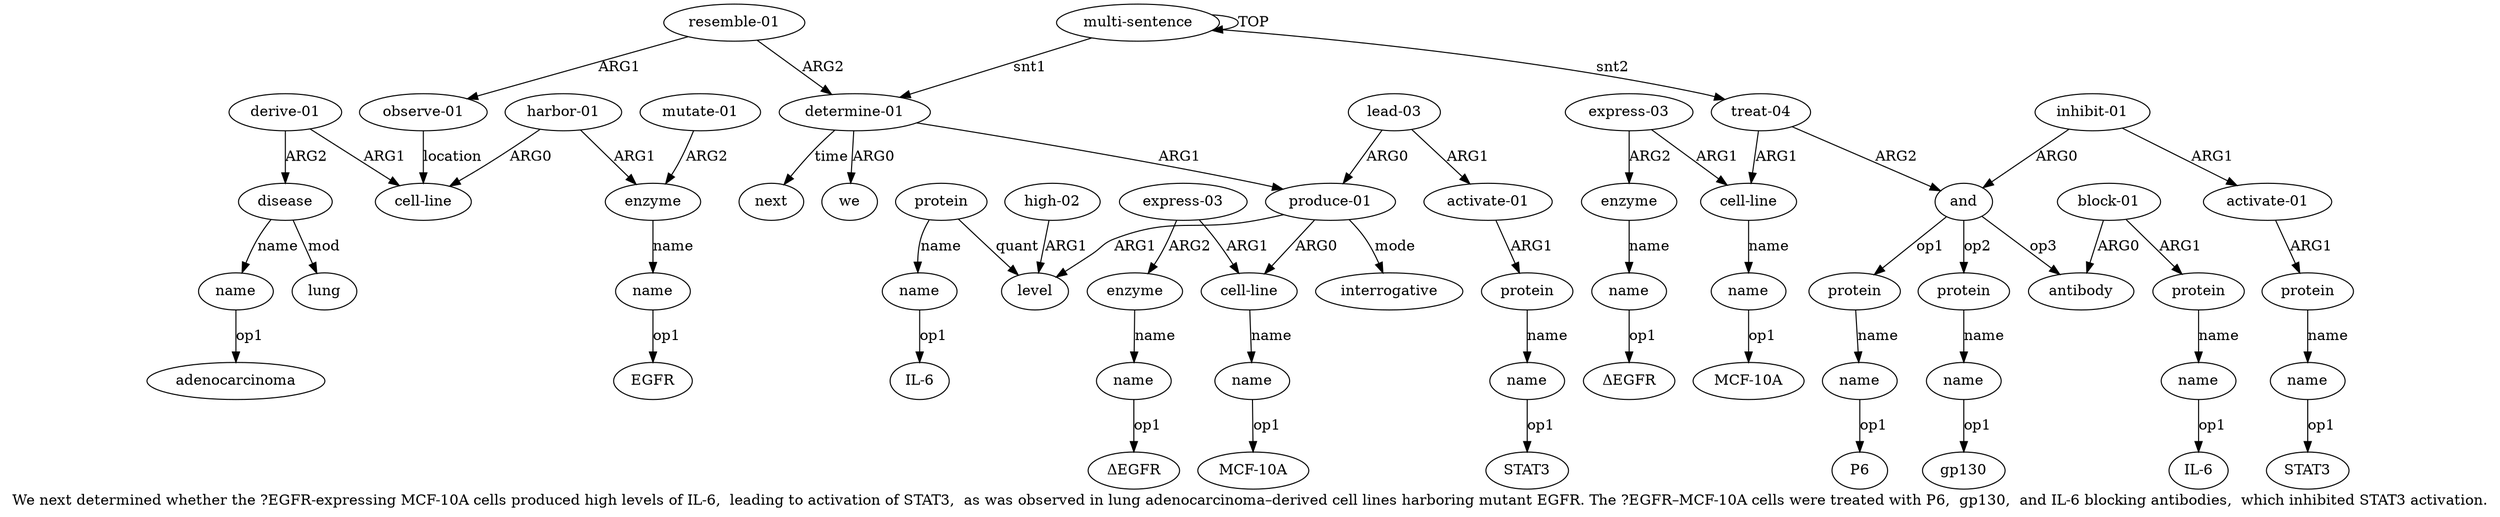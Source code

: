 digraph  {
	graph [label="We next determined whether the ?EGFR-expressing MCF-10A cells produced high levels of IL-6,  leading to activation of STAT3,  as \
was observed in lung adenocarcinoma–derived cell lines harboring mutant EGFR. The ?EGFR–MCF-10A cells were treated with P6,  \
gp130,  and IL-6 blocking antibodies,  which inhibited STAT3 activation."];
	node [label="\N"];
	a20	 [color=black,
		gold_ind=20,
		gold_label="derive-01",
		label="derive-01",
		test_ind=20,
		test_label="derive-01"];
	a21	 [color=black,
		gold_ind=21,
		gold_label=disease,
		label=disease,
		test_ind=21,
		test_label=disease];
	a20 -> a21 [key=0,
	color=black,
	gold_label=ARG2,
	label=ARG2,
	test_label=ARG2];
a19 [color=black,
	gold_ind=19,
	gold_label="cell-line",
	label="cell-line",
	test_ind=19,
	test_label="cell-line"];
a20 -> a19 [key=0,
color=black,
gold_label=ARG1,
label=ARG1,
test_label=ARG1];
a22 [color=black,
gold_ind=22,
gold_label=name,
label=name,
test_ind=22,
test_label=name];
a21 -> a22 [key=0,
color=black,
gold_label=name,
label=name,
test_label=name];
a23 [color=black,
gold_ind=23,
gold_label=lung,
label=lung,
test_ind=23,
test_label=lung];
a21 -> a23 [key=0,
color=black,
gold_label=mod,
label=mod,
test_label=mod];
"a22 adenocarcinoma" [color=black,
gold_ind=-1,
gold_label=adenocarcinoma,
label=adenocarcinoma,
test_ind=-1,
test_label=adenocarcinoma];
a22 -> "a22 adenocarcinoma" [key=0,
color=black,
gold_label=op1,
label=op1,
test_label=op1];
a24 [color=black,
gold_ind=24,
gold_label="harbor-01",
label="harbor-01",
test_ind=24,
test_label="harbor-01"];
a25 [color=black,
gold_ind=25,
gold_label=enzyme,
label=enzyme,
test_ind=25,
test_label=enzyme];
a24 -> a25 [key=0,
color=black,
gold_label=ARG1,
label=ARG1,
test_label=ARG1];
a24 -> a19 [key=0,
color=black,
gold_label=ARG0,
label=ARG0,
test_label=ARG0];
a26 [color=black,
gold_ind=26,
gold_label=name,
label=name,
test_ind=26,
test_label=name];
a25 -> a26 [key=0,
color=black,
gold_label=name,
label=name,
test_label=name];
"a26 EGFR" [color=black,
gold_ind=-1,
gold_label=EGFR,
label=EGFR,
test_ind=-1,
test_label=EGFR];
a26 -> "a26 EGFR" [key=0,
color=black,
gold_label=op1,
label=op1,
test_label=op1];
a27 [color=black,
gold_ind=27,
gold_label="mutate-01",
label="mutate-01",
test_ind=27,
test_label="mutate-01"];
a27 -> a25 [key=0,
color=black,
gold_label=ARG2,
label=ARG2,
test_label=ARG2];
a28 [color=black,
gold_ind=28,
gold_label=next,
label=next,
test_ind=28,
test_label=next];
a29 [color=black,
gold_ind=29,
gold_label="treat-04",
label="treat-04",
test_ind=29,
test_label="treat-04"];
a30 [color=black,
gold_ind=30,
gold_label="cell-line",
label="cell-line",
test_ind=30,
test_label="cell-line"];
a29 -> a30 [key=0,
color=black,
gold_label=ARG1,
label=ARG1,
test_label=ARG1];
a35 [color=black,
gold_ind=35,
gold_label=and,
label=and,
test_ind=35,
test_label=and];
a29 -> a35 [key=0,
color=black,
gold_label=ARG2,
label=ARG2,
test_label=ARG2];
a31 [color=black,
gold_ind=31,
gold_label=name,
label=name,
test_ind=31,
test_label=name];
"a31 MCF-10A" [color=black,
gold_ind=-1,
gold_label="MCF-10A",
label="MCF-10A",
test_ind=-1,
test_label="MCF-10A"];
a31 -> "a31 MCF-10A" [key=0,
color=black,
gold_label=op1,
label=op1,
test_label=op1];
a30 -> a31 [key=0,
color=black,
gold_label=name,
label=name,
test_label=name];
"a43 IL-6" [color=black,
gold_ind=-1,
gold_label="IL-6",
label="IL-6",
test_ind=-1,
test_label="IL-6"];
a37 [color=black,
gold_ind=37,
gold_label=name,
label=name,
test_ind=37,
test_label=name];
"a37 P6" [color=black,
gold_ind=-1,
gold_label=P6,
label=P6,
test_ind=-1,
test_label=P6];
a37 -> "a37 P6" [key=0,
color=black,
gold_label=op1,
label=op1,
test_label=op1];
"a3 interrogative" [color=black,
gold_ind=-1,
gold_label=interrogative,
label=interrogative,
test_ind=-1,
test_label=interrogative];
a36 [color=black,
gold_ind=36,
gold_label=protein,
label=protein,
test_ind=36,
test_label=protein];
a36 -> a37 [key=0,
color=black,
gold_label=name,
label=name,
test_label=name];
a33 [color=black,
gold_ind=33,
gold_label=enzyme,
label=enzyme,
test_ind=33,
test_label=enzyme];
a34 [color=black,
gold_ind=34,
gold_label=name,
label=name,
test_ind=34,
test_label=name];
a33 -> a34 [key=0,
color=black,
gold_label=name,
label=name,
test_label=name];
a35 -> a36 [key=0,
color=black,
gold_label=op1,
label=op1,
test_label=op1];
a38 [color=black,
gold_ind=38,
gold_label=protein,
label=protein,
test_ind=38,
test_label=protein];
a35 -> a38 [key=0,
color=black,
gold_label=op2,
label=op2,
test_label=op2];
a40 [color=black,
gold_ind=40,
gold_label=antibody,
label=antibody,
test_ind=40,
test_label=antibody];
a35 -> a40 [key=0,
color=black,
gold_label=op3,
label=op3,
test_label=op3];
"a34 ΔEGFR" [color=black,
gold_ind=-1,
gold_label=ΔEGFR,
label=ΔEGFR,
test_ind=-1,
test_label=ΔEGFR];
a34 -> "a34 ΔEGFR" [key=0,
color=black,
gold_label=op1,
label=op1,
test_label=op1];
"a16 STAT3" [color=black,
gold_ind=-1,
gold_label=STAT3,
label=STAT3,
test_ind=-1,
test_label=STAT3];
"a8 ΔEGFR" [color=black,
gold_ind=-1,
gold_label=ΔEGFR,
label=ΔEGFR,
test_ind=-1,
test_label=ΔEGFR];
"a47 STAT3" [color=black,
gold_ind=-1,
gold_label=STAT3,
label=STAT3,
test_ind=-1,
test_label=STAT3];
a32 [color=black,
gold_ind=32,
gold_label="express-03",
label="express-03",
test_ind=32,
test_label="express-03"];
a32 -> a30 [key=0,
color=black,
gold_label=ARG1,
label=ARG1,
test_label=ARG1];
a32 -> a33 [key=0,
color=black,
gold_label=ARG2,
label=ARG2,
test_label=ARG2];
a15 [color=black,
gold_ind=15,
gold_label=protein,
label=protein,
test_ind=15,
test_label=protein];
a16 [color=black,
gold_ind=16,
gold_label=name,
label=name,
test_ind=16,
test_label=name];
a15 -> a16 [key=0,
color=black,
gold_label=name,
label=name,
test_label=name];
a14 [color=black,
gold_ind=14,
gold_label="activate-01",
label="activate-01",
test_ind=14,
test_label="activate-01"];
a14 -> a15 [key=0,
color=black,
gold_label=ARG1,
label=ARG1,
test_label=ARG1];
a17 [color=black,
gold_ind=17,
gold_label="resemble-01",
label="resemble-01",
test_ind=17,
test_label="resemble-01"];
a18 [color=black,
gold_ind=18,
gold_label="observe-01",
label="observe-01",
test_ind=18,
test_label="observe-01"];
a17 -> a18 [key=0,
color=black,
gold_label=ARG1,
label=ARG1,
test_label=ARG1];
a1 [color=black,
gold_ind=1,
gold_label="determine-01",
label="determine-01",
test_ind=1,
test_label="determine-01"];
a17 -> a1 [key=0,
color=black,
gold_label=ARG2,
label=ARG2,
test_label=ARG2];
a16 -> "a16 STAT3" [key=0,
color=black,
gold_label=op1,
label=op1,
test_label=op1];
a11 [color=black,
gold_ind=11,
gold_label=protein,
label=protein,
test_ind=11,
test_label=protein];
a12 [color=black,
gold_ind=12,
gold_label=name,
label=name,
test_ind=12,
test_label=name];
a11 -> a12 [key=0,
color=black,
gold_label=name,
label=name,
test_label=name];
a9 [color=black,
gold_ind=9,
gold_label=level,
label=level,
test_ind=9,
test_label=level];
a11 -> a9 [key=0,
color=black,
gold_label=quant,
label=quant,
test_label=quant];
a10 [color=black,
gold_ind=10,
gold_label="high-02",
label="high-02",
test_ind=10,
test_label="high-02"];
a10 -> a9 [key=0,
color=black,
gold_label=ARG1,
label=ARG1,
test_label=ARG1];
a13 [color=black,
gold_ind=13,
gold_label="lead-03",
label="lead-03",
test_ind=13,
test_label="lead-03"];
a13 -> a14 [key=0,
color=black,
gold_label=ARG1,
label=ARG1,
test_label=ARG1];
a3 [color=black,
gold_ind=3,
gold_label="produce-01",
label="produce-01",
test_ind=3,
test_label="produce-01"];
a13 -> a3 [key=0,
color=black,
gold_label=ARG0,
label=ARG0,
test_label=ARG0];
"a12 IL-6" [color=black,
gold_ind=-1,
gold_label="IL-6",
label="IL-6",
test_ind=-1,
test_label="IL-6"];
a12 -> "a12 IL-6" [key=0,
color=black,
gold_label=op1,
label=op1,
test_label=op1];
a39 [color=black,
gold_ind=39,
gold_label=name,
label=name,
test_ind=39,
test_label=name];
"a39 gp130" [color=black,
gold_ind=-1,
gold_label=gp130,
label=gp130,
test_ind=-1,
test_label=gp130];
a39 -> "a39 gp130" [key=0,
color=black,
gold_label=op1,
label=op1,
test_label=op1];
a38 -> a39 [key=0,
color=black,
gold_label=name,
label=name,
test_label=name];
a18 -> a19 [key=0,
color=black,
gold_label=location,
label=location,
test_label=location];
a1 -> a28 [key=0,
color=black,
gold_label=time,
label=time,
test_label=time];
a1 -> a3 [key=0,
color=black,
gold_label=ARG1,
label=ARG1,
test_label=ARG1];
a2 [color=black,
gold_ind=2,
gold_label=we,
label=we,
test_ind=2,
test_label=we];
a1 -> a2 [key=0,
color=black,
gold_label=ARG0,
label=ARG0,
test_label=ARG0];
a0 [color=black,
gold_ind=0,
gold_label="multi-sentence",
label="multi-sentence",
test_ind=0,
test_label="multi-sentence"];
a0 -> a29 [key=0,
color=black,
gold_label=snt2,
label=snt2,
test_label=snt2];
a0 -> a1 [key=0,
color=black,
gold_label=snt1,
label=snt1,
test_label=snt1];
a0 -> a0 [key=0,
color=black,
gold_label=TOP,
label=TOP,
test_label=TOP];
a3 -> "a3 interrogative" [key=0,
color=black,
gold_label=mode,
label=mode,
test_label=mode];
a4 [color=black,
gold_ind=4,
gold_label="cell-line",
label="cell-line",
test_ind=4,
test_label="cell-line"];
a3 -> a4 [key=0,
color=black,
gold_label=ARG0,
label=ARG0,
test_label=ARG0];
a3 -> a9 [key=0,
color=black,
gold_label=ARG1,
label=ARG1,
test_label=ARG1];
a5 [color=black,
gold_ind=5,
gold_label=name,
label=name,
test_ind=5,
test_label=name];
"a5 MCF-10A" [color=black,
gold_ind=-1,
gold_label="MCF-10A",
label="MCF-10A",
test_ind=-1,
test_label="MCF-10A"];
a5 -> "a5 MCF-10A" [key=0,
color=black,
gold_label=op1,
label=op1,
test_label=op1];
a4 -> a5 [key=0,
color=black,
gold_label=name,
label=name,
test_label=name];
a7 [color=black,
gold_ind=7,
gold_label=enzyme,
label=enzyme,
test_ind=7,
test_label=enzyme];
a8 [color=black,
gold_ind=8,
gold_label=name,
label=name,
test_ind=8,
test_label=name];
a7 -> a8 [key=0,
color=black,
gold_label=name,
label=name,
test_label=name];
a6 [color=black,
gold_ind=6,
gold_label="express-03",
label="express-03",
test_ind=6,
test_label="express-03"];
a6 -> a4 [key=0,
color=black,
gold_label=ARG1,
label=ARG1,
test_label=ARG1];
a6 -> a7 [key=0,
color=black,
gold_label=ARG2,
label=ARG2,
test_label=ARG2];
a8 -> "a8 ΔEGFR" [key=0,
color=black,
gold_label=op1,
label=op1,
test_label=op1];
a46 [color=black,
gold_ind=46,
gold_label=protein,
label=protein,
test_ind=46,
test_label=protein];
a47 [color=black,
gold_ind=47,
gold_label=name,
label=name,
test_ind=47,
test_label=name];
a46 -> a47 [key=0,
color=black,
gold_label=name,
label=name,
test_label=name];
a47 -> "a47 STAT3" [key=0,
color=black,
gold_label=op1,
label=op1,
test_label=op1];
a44 [color=black,
gold_ind=44,
gold_label="inhibit-01",
label="inhibit-01",
test_ind=44,
test_label="inhibit-01"];
a44 -> a35 [key=0,
color=black,
gold_label=ARG0,
label=ARG0,
test_label=ARG0];
a45 [color=black,
gold_ind=45,
gold_label="activate-01",
label="activate-01",
test_ind=45,
test_label="activate-01"];
a44 -> a45 [key=0,
color=black,
gold_label=ARG1,
label=ARG1,
test_label=ARG1];
a45 -> a46 [key=0,
color=black,
gold_label=ARG1,
label=ARG1,
test_label=ARG1];
a42 [color=black,
gold_ind=42,
gold_label=protein,
label=protein,
test_ind=42,
test_label=protein];
a43 [color=black,
gold_ind=43,
gold_label=name,
label=name,
test_ind=43,
test_label=name];
a42 -> a43 [key=0,
color=black,
gold_label=name,
label=name,
test_label=name];
a43 -> "a43 IL-6" [key=0,
color=black,
gold_label=op1,
label=op1,
test_label=op1];
a41 [color=black,
gold_ind=41,
gold_label="block-01",
label="block-01",
test_ind=41,
test_label="block-01"];
a41 -> a42 [key=0,
color=black,
gold_label=ARG1,
label=ARG1,
test_label=ARG1];
a41 -> a40 [key=0,
color=black,
gold_label=ARG0,
label=ARG0,
test_label=ARG0];
}
